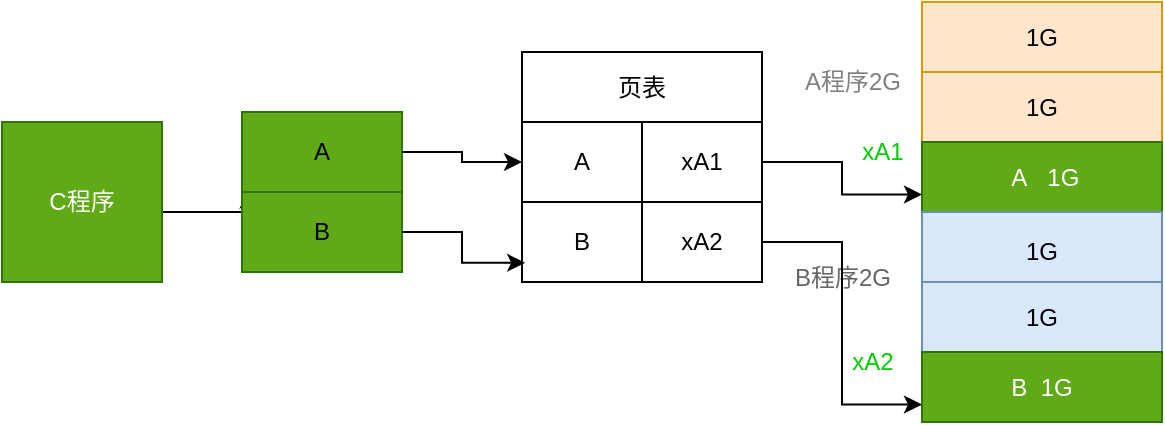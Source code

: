 <mxfile version="21.3.8" type="github">
  <diagram name="第 1 页" id="K7zoXfO9dcySKzYleY7c">
    <mxGraphModel dx="1050" dy="573" grid="1" gridSize="10" guides="1" tooltips="1" connect="1" arrows="1" fold="1" page="1" pageScale="1" pageWidth="827" pageHeight="1169" math="0" shadow="0">
      <root>
        <mxCell id="0" />
        <mxCell id="1" parent="0" />
        <mxCell id="Gi4iAj_zFG3pSqZzGjvw-44" value="" style="rounded=0;whiteSpace=wrap;html=1;align=center;" vertex="1" parent="1">
          <mxGeometry x="660" y="585" width="120" height="35" as="geometry" />
        </mxCell>
        <mxCell id="Gi4iAj_zFG3pSqZzGjvw-50" value="" style="rounded=0;whiteSpace=wrap;html=1;align=center;" vertex="1" parent="1">
          <mxGeometry x="660" y="585" width="120" height="35" as="geometry" />
        </mxCell>
        <mxCell id="Gi4iAj_zFG3pSqZzGjvw-51" value="" style="rounded=0;whiteSpace=wrap;html=1;align=center;" vertex="1" parent="1">
          <mxGeometry x="660" y="585" width="120" height="35" as="geometry" />
        </mxCell>
        <mxCell id="Gi4iAj_zFG3pSqZzGjvw-52" value="" style="rounded=0;whiteSpace=wrap;html=1;align=center;" vertex="1" parent="1">
          <mxGeometry x="660" y="585" width="120" height="35" as="geometry" />
        </mxCell>
        <mxCell id="Gi4iAj_zFG3pSqZzGjvw-53" value="" style="rounded=0;whiteSpace=wrap;html=1;align=center;" vertex="1" parent="1">
          <mxGeometry x="660" y="585" width="120" height="35" as="geometry" />
        </mxCell>
        <mxCell id="Gi4iAj_zFG3pSqZzGjvw-54" value="" style="rounded=0;whiteSpace=wrap;html=1;align=center;" vertex="1" parent="1">
          <mxGeometry x="660" y="585" width="120" height="35" as="geometry" />
        </mxCell>
        <mxCell id="Gi4iAj_zFG3pSqZzGjvw-55" value="" style="rounded=0;whiteSpace=wrap;html=1;align=center;" vertex="1" parent="1">
          <mxGeometry x="660" y="585" width="120" height="35" as="geometry" />
        </mxCell>
        <mxCell id="Gi4iAj_zFG3pSqZzGjvw-56" value="1G" style="rounded=0;whiteSpace=wrap;html=1;align=center;fillColor=#ffe6cc;strokeColor=#d79b00;" vertex="1" parent="1">
          <mxGeometry x="660" y="585" width="120" height="35" as="geometry" />
        </mxCell>
        <mxCell id="Gi4iAj_zFG3pSqZzGjvw-58" value="" style="rounded=0;whiteSpace=wrap;html=1;align=center;" vertex="1" parent="1">
          <mxGeometry x="660" y="620" width="120" height="35" as="geometry" />
        </mxCell>
        <mxCell id="Gi4iAj_zFG3pSqZzGjvw-59" value="" style="rounded=0;whiteSpace=wrap;html=1;align=center;" vertex="1" parent="1">
          <mxGeometry x="660" y="620" width="120" height="35" as="geometry" />
        </mxCell>
        <mxCell id="Gi4iAj_zFG3pSqZzGjvw-60" value="" style="rounded=0;whiteSpace=wrap;html=1;align=center;" vertex="1" parent="1">
          <mxGeometry x="660" y="620" width="120" height="35" as="geometry" />
        </mxCell>
        <mxCell id="Gi4iAj_zFG3pSqZzGjvw-61" value="" style="rounded=0;whiteSpace=wrap;html=1;align=center;" vertex="1" parent="1">
          <mxGeometry x="660" y="620" width="120" height="35" as="geometry" />
        </mxCell>
        <mxCell id="Gi4iAj_zFG3pSqZzGjvw-62" value="" style="rounded=0;whiteSpace=wrap;html=1;align=center;" vertex="1" parent="1">
          <mxGeometry x="660" y="620" width="120" height="35" as="geometry" />
        </mxCell>
        <mxCell id="Gi4iAj_zFG3pSqZzGjvw-63" value="" style="rounded=0;whiteSpace=wrap;html=1;align=center;" vertex="1" parent="1">
          <mxGeometry x="660" y="620" width="120" height="35" as="geometry" />
        </mxCell>
        <mxCell id="Gi4iAj_zFG3pSqZzGjvw-64" value="1G" style="rounded=0;whiteSpace=wrap;html=1;align=center;fillColor=#ffe6cc;strokeColor=#d79b00;" vertex="1" parent="1">
          <mxGeometry x="660" y="620" width="120" height="35" as="geometry" />
        </mxCell>
        <mxCell id="Gi4iAj_zFG3pSqZzGjvw-65" value="&amp;nbsp;A&amp;nbsp; &amp;nbsp;1G" style="rounded=0;whiteSpace=wrap;html=1;align=center;fillColor=#60a917;fontColor=#ffffff;strokeColor=#2D7600;" vertex="1" parent="1">
          <mxGeometry x="660" y="655" width="120" height="35" as="geometry" />
        </mxCell>
        <mxCell id="Gi4iAj_zFG3pSqZzGjvw-74" value="1G" style="rounded=0;whiteSpace=wrap;html=1;align=center;fillColor=#dae8fc;strokeColor=#6c8ebf;" vertex="1" parent="1">
          <mxGeometry x="660" y="690" width="120" height="40" as="geometry" />
        </mxCell>
        <mxCell id="Gi4iAj_zFG3pSqZzGjvw-75" value="1G" style="rounded=0;whiteSpace=wrap;html=1;align=center;fillColor=#dae8fc;strokeColor=#6c8ebf;" vertex="1" parent="1">
          <mxGeometry x="660" y="725" width="120" height="35" as="geometry" />
        </mxCell>
        <mxCell id="Gi4iAj_zFG3pSqZzGjvw-76" value="B&amp;nbsp; 1G" style="rounded=0;whiteSpace=wrap;html=1;align=center;fillColor=#60a917;fontColor=#ffffff;strokeColor=#2D7600;" vertex="1" parent="1">
          <mxGeometry x="660" y="760" width="120" height="35" as="geometry" />
        </mxCell>
        <mxCell id="Gi4iAj_zFG3pSqZzGjvw-77" value="" style="shape=table;startSize=0;container=1;collapsible=0;childLayout=tableLayout;" vertex="1" parent="1">
          <mxGeometry x="460" y="645" width="120" height="80" as="geometry" />
        </mxCell>
        <mxCell id="Gi4iAj_zFG3pSqZzGjvw-81" value="" style="shape=tableRow;horizontal=0;startSize=0;swimlaneHead=0;swimlaneBody=0;strokeColor=inherit;top=0;left=0;bottom=0;right=0;collapsible=0;dropTarget=0;fillColor=none;points=[[0,0.5],[1,0.5]];portConstraint=eastwest;" vertex="1" parent="Gi4iAj_zFG3pSqZzGjvw-77">
          <mxGeometry width="120" height="40" as="geometry" />
        </mxCell>
        <mxCell id="Gi4iAj_zFG3pSqZzGjvw-82" value="A" style="shape=partialRectangle;html=1;whiteSpace=wrap;connectable=0;strokeColor=inherit;overflow=hidden;fillColor=none;top=0;left=0;bottom=0;right=0;pointerEvents=1;" vertex="1" parent="Gi4iAj_zFG3pSqZzGjvw-81">
          <mxGeometry width="60" height="40" as="geometry">
            <mxRectangle width="60" height="40" as="alternateBounds" />
          </mxGeometry>
        </mxCell>
        <mxCell id="Gi4iAj_zFG3pSqZzGjvw-83" value="xA1" style="shape=partialRectangle;html=1;whiteSpace=wrap;connectable=0;strokeColor=inherit;overflow=hidden;fillColor=none;top=0;left=0;bottom=0;right=0;pointerEvents=1;" vertex="1" parent="Gi4iAj_zFG3pSqZzGjvw-81">
          <mxGeometry x="60" width="60" height="40" as="geometry">
            <mxRectangle width="60" height="40" as="alternateBounds" />
          </mxGeometry>
        </mxCell>
        <mxCell id="Gi4iAj_zFG3pSqZzGjvw-84" value="" style="shape=tableRow;horizontal=0;startSize=0;swimlaneHead=0;swimlaneBody=0;strokeColor=inherit;top=0;left=0;bottom=0;right=0;collapsible=0;dropTarget=0;fillColor=none;points=[[0,0.5],[1,0.5]];portConstraint=eastwest;" vertex="1" parent="Gi4iAj_zFG3pSqZzGjvw-77">
          <mxGeometry y="40" width="120" height="40" as="geometry" />
        </mxCell>
        <mxCell id="Gi4iAj_zFG3pSqZzGjvw-85" value="B" style="shape=partialRectangle;html=1;whiteSpace=wrap;connectable=0;strokeColor=inherit;overflow=hidden;fillColor=none;top=0;left=0;bottom=0;right=0;pointerEvents=1;" vertex="1" parent="Gi4iAj_zFG3pSqZzGjvw-84">
          <mxGeometry width="60" height="40" as="geometry">
            <mxRectangle width="60" height="40" as="alternateBounds" />
          </mxGeometry>
        </mxCell>
        <mxCell id="Gi4iAj_zFG3pSqZzGjvw-86" value="xA2" style="shape=partialRectangle;html=1;whiteSpace=wrap;connectable=0;strokeColor=inherit;overflow=hidden;fillColor=none;top=0;left=0;bottom=0;right=0;pointerEvents=1;" vertex="1" parent="Gi4iAj_zFG3pSqZzGjvw-84">
          <mxGeometry x="60" width="60" height="40" as="geometry">
            <mxRectangle width="60" height="40" as="alternateBounds" />
          </mxGeometry>
        </mxCell>
        <mxCell id="Gi4iAj_zFG3pSqZzGjvw-90" value="页表" style="rounded=0;whiteSpace=wrap;html=1;" vertex="1" parent="1">
          <mxGeometry x="460" y="610" width="120" height="35" as="geometry" />
        </mxCell>
        <mxCell id="Gi4iAj_zFG3pSqZzGjvw-105" style="edgeStyle=orthogonalEdgeStyle;rounded=0;orthogonalLoop=1;jettySize=auto;html=1;exitX=1;exitY=0.5;exitDx=0;exitDy=0;entryX=0.04;entryY=-0.02;entryDx=0;entryDy=0;entryPerimeter=0;" edge="1" parent="1" source="Gi4iAj_zFG3pSqZzGjvw-91" target="Gi4iAj_zFG3pSqZzGjvw-103">
          <mxGeometry relative="1" as="geometry">
            <Array as="points">
              <mxPoint x="280" y="690" />
              <mxPoint x="323" y="690" />
            </Array>
          </mxGeometry>
        </mxCell>
        <mxCell id="Gi4iAj_zFG3pSqZzGjvw-91" value="C程序" style="whiteSpace=wrap;html=1;aspect=fixed;fillColor=#60a917;fontColor=#ffffff;strokeColor=#2D7600;" vertex="1" parent="1">
          <mxGeometry x="200" y="645" width="80" height="80" as="geometry" />
        </mxCell>
        <mxCell id="Gi4iAj_zFG3pSqZzGjvw-96" value="&lt;font color=&quot;#808080&quot;&gt;A程序2G&lt;/font&gt;" style="text;html=1;align=center;verticalAlign=middle;resizable=0;points=[];autosize=1;strokeColor=none;fillColor=none;" vertex="1" parent="1">
          <mxGeometry x="590" y="610" width="70" height="30" as="geometry" />
        </mxCell>
        <mxCell id="Gi4iAj_zFG3pSqZzGjvw-97" value="&lt;font color=&quot;#666666&quot;&gt;B程序2G&lt;/font&gt;" style="text;html=1;align=center;verticalAlign=middle;resizable=0;points=[];autosize=1;strokeColor=none;fillColor=none;" vertex="1" parent="1">
          <mxGeometry x="585" y="708" width="70" height="30" as="geometry" />
        </mxCell>
        <mxCell id="Gi4iAj_zFG3pSqZzGjvw-98" value="&lt;font color=&quot;#00cc00&quot;&gt;xA1&lt;/font&gt;" style="text;html=1;align=center;verticalAlign=middle;resizable=0;points=[];autosize=1;strokeColor=none;fillColor=none;" vertex="1" parent="1">
          <mxGeometry x="620" y="645" width="40" height="30" as="geometry" />
        </mxCell>
        <mxCell id="Gi4iAj_zFG3pSqZzGjvw-99" value="&lt;font color=&quot;#00cc00&quot;&gt;xA2&lt;/font&gt;" style="text;html=1;align=center;verticalAlign=middle;resizable=0;points=[];autosize=1;strokeColor=none;fillColor=none;" vertex="1" parent="1">
          <mxGeometry x="615" y="750" width="40" height="30" as="geometry" />
        </mxCell>
        <mxCell id="Gi4iAj_zFG3pSqZzGjvw-100" value="" style="shape=table;startSize=0;container=1;collapsible=0;childLayout=tableLayout;fillColor=#60a917;fontColor=#ffffff;strokeColor=#2D7600;" vertex="1" parent="1">
          <mxGeometry x="320" y="640" width="80" height="80" as="geometry" />
        </mxCell>
        <mxCell id="Gi4iAj_zFG3pSqZzGjvw-101" value="" style="shape=tableRow;horizontal=0;startSize=0;swimlaneHead=0;swimlaneBody=0;strokeColor=inherit;top=0;left=0;bottom=0;right=0;collapsible=0;dropTarget=0;fillColor=none;points=[[0,0.5],[1,0.5]];portConstraint=eastwest;" vertex="1" parent="Gi4iAj_zFG3pSqZzGjvw-100">
          <mxGeometry width="80" height="40" as="geometry" />
        </mxCell>
        <mxCell id="Gi4iAj_zFG3pSqZzGjvw-102" value="A" style="shape=partialRectangle;html=1;whiteSpace=wrap;connectable=0;strokeColor=inherit;overflow=hidden;fillColor=none;top=0;left=0;bottom=0;right=0;pointerEvents=1;" vertex="1" parent="Gi4iAj_zFG3pSqZzGjvw-101">
          <mxGeometry width="80" height="40" as="geometry">
            <mxRectangle width="80" height="40" as="alternateBounds" />
          </mxGeometry>
        </mxCell>
        <mxCell id="Gi4iAj_zFG3pSqZzGjvw-103" value="" style="shape=tableRow;horizontal=0;startSize=0;swimlaneHead=0;swimlaneBody=0;strokeColor=inherit;top=0;left=0;bottom=0;right=0;collapsible=0;dropTarget=0;fillColor=none;points=[[0,0.5],[1,0.5]];portConstraint=eastwest;" vertex="1" parent="Gi4iAj_zFG3pSqZzGjvw-100">
          <mxGeometry y="40" width="80" height="40" as="geometry" />
        </mxCell>
        <mxCell id="Gi4iAj_zFG3pSqZzGjvw-104" value="B" style="shape=partialRectangle;html=1;whiteSpace=wrap;connectable=0;strokeColor=inherit;overflow=hidden;fillColor=none;top=0;left=0;bottom=0;right=0;pointerEvents=1;" vertex="1" parent="Gi4iAj_zFG3pSqZzGjvw-103">
          <mxGeometry width="80" height="40" as="geometry">
            <mxRectangle width="80" height="40" as="alternateBounds" />
          </mxGeometry>
        </mxCell>
        <mxCell id="Gi4iAj_zFG3pSqZzGjvw-106" style="edgeStyle=orthogonalEdgeStyle;rounded=0;orthogonalLoop=1;jettySize=auto;html=1;exitX=1;exitY=0.5;exitDx=0;exitDy=0;entryX=0;entryY=0.5;entryDx=0;entryDy=0;" edge="1" parent="1" source="Gi4iAj_zFG3pSqZzGjvw-101" target="Gi4iAj_zFG3pSqZzGjvw-81">
          <mxGeometry relative="1" as="geometry" />
        </mxCell>
        <mxCell id="Gi4iAj_zFG3pSqZzGjvw-107" style="edgeStyle=orthogonalEdgeStyle;rounded=0;orthogonalLoop=1;jettySize=auto;html=1;exitX=1;exitY=0.5;exitDx=0;exitDy=0;entryX=0;entryY=0.75;entryDx=0;entryDy=0;" edge="1" parent="1" source="Gi4iAj_zFG3pSqZzGjvw-81" target="Gi4iAj_zFG3pSqZzGjvw-65">
          <mxGeometry relative="1" as="geometry" />
        </mxCell>
        <mxCell id="Gi4iAj_zFG3pSqZzGjvw-108" style="edgeStyle=orthogonalEdgeStyle;rounded=0;orthogonalLoop=1;jettySize=auto;html=1;exitX=1;exitY=0.5;exitDx=0;exitDy=0;entryX=0.013;entryY=0.76;entryDx=0;entryDy=0;entryPerimeter=0;" edge="1" parent="1" source="Gi4iAj_zFG3pSqZzGjvw-103" target="Gi4iAj_zFG3pSqZzGjvw-84">
          <mxGeometry relative="1" as="geometry" />
        </mxCell>
        <mxCell id="Gi4iAj_zFG3pSqZzGjvw-109" style="edgeStyle=orthogonalEdgeStyle;rounded=0;orthogonalLoop=1;jettySize=auto;html=1;exitX=1;exitY=0.5;exitDx=0;exitDy=0;entryX=0;entryY=0.75;entryDx=0;entryDy=0;" edge="1" parent="1" source="Gi4iAj_zFG3pSqZzGjvw-84" target="Gi4iAj_zFG3pSqZzGjvw-76">
          <mxGeometry relative="1" as="geometry" />
        </mxCell>
      </root>
    </mxGraphModel>
  </diagram>
</mxfile>
